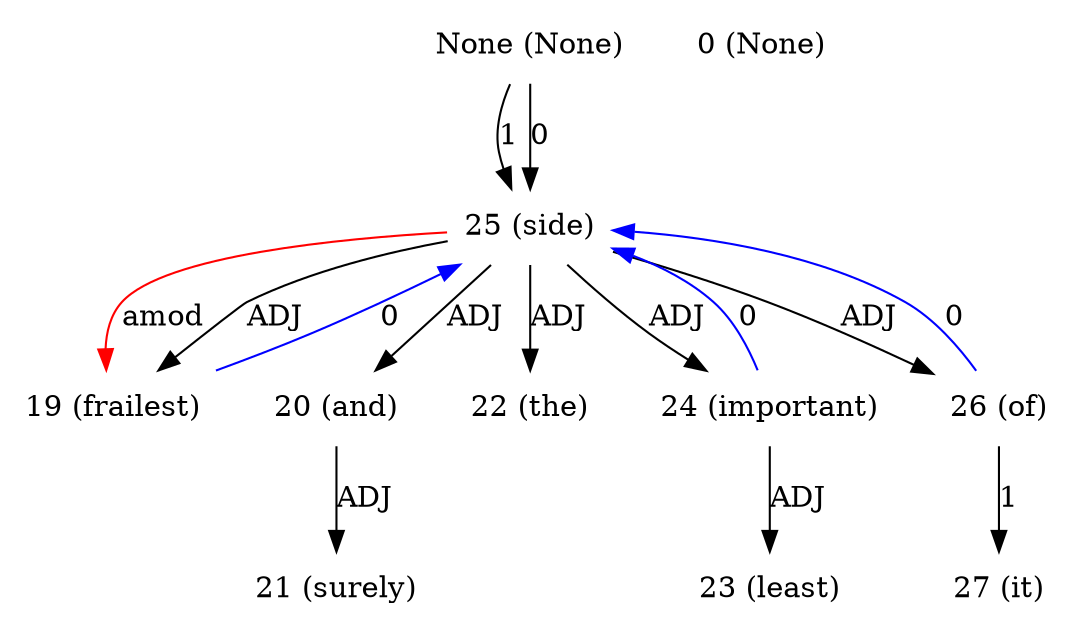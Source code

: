 digraph G{
edge [dir=forward]
node [shape=plaintext]

None [label="None (None)"]
None -> 25 [label="1"]
None [label="None (None)"]
None -> 25 [label="0"]
0 [label="0 (None)"]
19 [label="19 (frailest)"]
19 -> 25 [label="0", color="blue"]
25 -> 19 [label="amod", color="red"]
20 [label="20 (and)"]
20 -> 21 [label="ADJ"]
21 [label="21 (surely)"]
22 [label="22 (the)"]
23 [label="23 (least)"]
24 [label="24 (important)"]
24 -> 25 [label="0", color="blue"]
24 -> 23 [label="ADJ"]
25 [label="25 (side)"]
25 -> 19 [label="ADJ"]
25 -> 20 [label="ADJ"]
25 -> 22 [label="ADJ"]
25 -> 24 [label="ADJ"]
25 -> 26 [label="ADJ"]
26 [label="26 (of)"]
26 -> 27 [label="1"]
26 -> 25 [label="0", color="blue"]
27 [label="27 (it)"]
}
